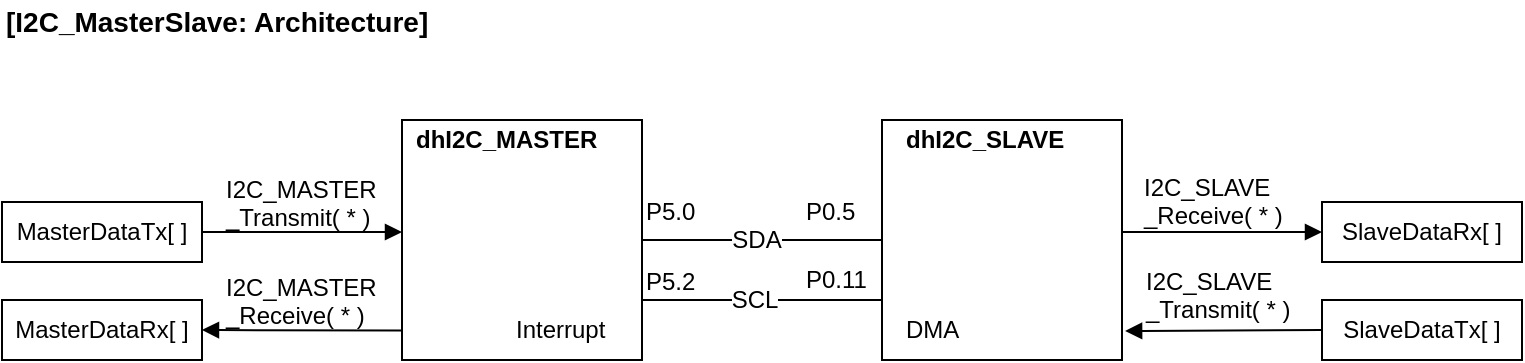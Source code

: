 <mxfile userAgent="Mozilla/5.0 (Windows NT 6.1; Win64; x64) AppleWebKit/537.36 (KHTML, like Gecko) Chrome/62.0.32.94 Safari/537.36" version="7.8.0" editor="www.draw.io" type="google"><diagram id="0cd34823-0adc-030c-fc50-04e7ad278d8b" name="Architecture"><mxGraphModel shadow="0" fold="1" math="0" pageScale="1" background="" pageWidth="827" pageHeight="1169"><root><mxCell id="0"/><mxCell id="1" parent="0"/><mxCell id="77ba3788fcdbf0cc-1" value="" style="rounded=0;whiteSpace=wrap;html=1;shadow=0;glass=0;comic=0;strokeColor=#000000;strokeWidth=1;fillColor=none;fontFamily=Helvetica;fontSize=12;fontColor=#FF0000;align=center;" parent="1" vertex="1"><mxGeometry x="240" y="80" width="120" height="120" as="geometry"/></mxCell><mxCell id="77ba3788fcdbf0cc-2" value="" style="rounded=0;whiteSpace=wrap;html=1;shadow=0;glass=0;comic=0;strokeColor=#000000;strokeWidth=1;fillColor=none;fontFamily=Helvetica;fontSize=12;fontColor=#FF0000;align=center;" parent="1" vertex="1"><mxGeometry x="480" y="80" width="120" height="120" as="geometry"/></mxCell><mxCell id="77ba3788fcdbf0cc-3" value="" style="endArrow=none;html=1;strokeColor=#000000;strokeWidth=1;fontFamily=Helvetica;fontSize=12;fontColor=#FF0000;entryX=0;entryY=0.5;exitX=1;exitY=0.5;" parent="1" source="77ba3788fcdbf0cc-1" target="77ba3788fcdbf0cc-2" edge="1"><mxGeometry width="50" height="50" relative="1" as="geometry"><mxPoint x="370" y="266.047" as="sourcePoint"/><mxPoint x="490" y="266.047" as="targetPoint"/></mxGeometry></mxCell><mxCell id="77ba3788fcdbf0cc-9" value="SDA" style="text;html=1;resizable=0;points=[];align=center;verticalAlign=middle;labelBackgroundColor=#ffffff;fontSize=12;fontFamily=Helvetica;fontColor=#000000;" parent="77ba3788fcdbf0cc-3" vertex="1" connectable="0"><mxGeometry x="-0.057" relative="1" as="geometry"><mxPoint as="offset"/></mxGeometry></mxCell><mxCell id="77ba3788fcdbf0cc-6" value="" style="endArrow=none;html=1;strokeColor=#000000;strokeWidth=1;fontFamily=Helvetica;fontSize=12;fontColor=#FF0000;entryX=0;entryY=0.75;exitX=1;exitY=0.75;" parent="1" source="77ba3788fcdbf0cc-1" target="77ba3788fcdbf0cc-2" edge="1"><mxGeometry width="50" height="50" relative="1" as="geometry"><mxPoint x="370" y="287.163" as="sourcePoint"/><mxPoint x="490" y="287.163" as="targetPoint"/></mxGeometry></mxCell><mxCell id="77ba3788fcdbf0cc-11" value="SCL" style="text;html=1;resizable=0;points=[];align=center;verticalAlign=middle;labelBackgroundColor=#ffffff;fontSize=12;fontFamily=Helvetica;fontColor=#000000;" parent="77ba3788fcdbf0cc-6" vertex="1" connectable="0"><mxGeometry x="-0.072" relative="1" as="geometry"><mxPoint as="offset"/></mxGeometry></mxCell><mxCell id="77ba3788fcdbf0cc-13" value="P5.0" style="text;html=1;resizable=0;points=[];autosize=1;align=left;verticalAlign=top;spacingTop=-4;fontSize=12;fontFamily=Helvetica;fontColor=#000000;" parent="1" vertex="1"><mxGeometry x="360" y="116" width="40" height="20" as="geometry"/></mxCell><mxCell id="77ba3788fcdbf0cc-15" value="P5.2" style="text;html=1;resizable=0;points=[];autosize=1;align=left;verticalAlign=top;spacingTop=-4;fontSize=12;fontFamily=Helvetica;fontColor=#000000;" parent="1" vertex="1"><mxGeometry x="360" y="151.116" width="40" height="20" as="geometry"/></mxCell><mxCell id="77ba3788fcdbf0cc-19" value="P0.11" style="text;html=1;resizable=0;points=[];autosize=1;align=left;verticalAlign=top;spacingTop=-4;fontSize=12;fontFamily=Helvetica;fontColor=#000000;" parent="1" vertex="1"><mxGeometry x="440" y="150" width="50" height="20" as="geometry"/></mxCell><mxCell id="77ba3788fcdbf0cc-21" value="P0.5" style="text;html=1;resizable=0;points=[];autosize=1;align=left;verticalAlign=top;spacingTop=-4;fontSize=12;fontFamily=Helvetica;fontColor=#000000;" parent="1" vertex="1"><mxGeometry x="440" y="116.116" width="40" height="20" as="geometry"/></mxCell><mxCell id="77ba3788fcdbf0cc-22" value="dhI2C_MASTER" style="text;html=1;resizable=0;points=[];autosize=1;align=left;verticalAlign=top;spacingTop=-4;fontSize=12;fontFamily=Helvetica;fontColor=#000000;fontStyle=1" parent="1" vertex="1"><mxGeometry x="245" y="80" width="100" height="20" as="geometry"/></mxCell><mxCell id="77ba3788fcdbf0cc-23" value="dhI2C_SLAVE" style="text;html=1;resizable=0;points=[];autosize=1;align=left;verticalAlign=top;spacingTop=-4;fontSize=12;fontFamily=Helvetica;fontColor=#000000;fontStyle=1" parent="1" vertex="1"><mxGeometry x="490" y="80" width="90" height="20" as="geometry"/></mxCell><mxCell id="77ba3788fcdbf0cc-28" style="edgeStyle=none;rounded=0;html=1;exitX=1;exitY=0.5;endArrow=block;endFill=1;jettySize=auto;orthogonalLoop=1;strokeColor=#000000;strokeWidth=1;fontFamily=Helvetica;fontSize=12;fontColor=#000000;" parent="1" source="77ba3788fcdbf0cc-24" edge="1"><mxGeometry relative="1" as="geometry"><mxPoint x="240" y="136" as="targetPoint"/></mxGeometry></mxCell><mxCell id="77ba3788fcdbf0cc-24" value="MasterDataTx[ ]" style="rounded=0;whiteSpace=wrap;html=1;shadow=0;glass=0;comic=0;strokeColor=#000000;strokeWidth=1;fillColor=none;fontFamily=Helvetica;fontSize=12;fontColor=#000000;align=center;" parent="1" vertex="1"><mxGeometry x="40" y="121" width="100" height="30" as="geometry"/></mxCell><mxCell id="77ba3788fcdbf0cc-25" value="MasterDataRx[ ]" style="rounded=0;whiteSpace=wrap;html=1;shadow=0;glass=0;comic=0;strokeColor=#000000;strokeWidth=1;fillColor=none;fontFamily=Helvetica;fontSize=12;fontColor=#000000;align=center;" parent="1" vertex="1"><mxGeometry x="40" y="170" width="100" height="30" as="geometry"/></mxCell><mxCell id="77ba3788fcdbf0cc-26" value="SlaveDataTx[ ]" style="rounded=0;whiteSpace=wrap;html=1;shadow=0;glass=0;comic=0;strokeColor=#000000;strokeWidth=1;fillColor=none;fontFamily=Helvetica;fontSize=12;fontColor=#000000;align=center;" parent="1" vertex="1"><mxGeometry x="700" y="170" width="100" height="30" as="geometry"/></mxCell><mxCell id="77ba3788fcdbf0cc-27" value="SlaveDataRx[ ]" style="rounded=0;whiteSpace=wrap;html=1;shadow=0;glass=0;comic=0;strokeColor=#000000;strokeWidth=1;fillColor=none;fontFamily=Helvetica;fontSize=12;fontColor=#000000;align=center;" parent="1" vertex="1"><mxGeometry x="700" y="121" width="100" height="30" as="geometry"/></mxCell><mxCell id="77ba3788fcdbf0cc-29" style="edgeStyle=none;rounded=0;html=1;entryX=0;entryY=0.5;endArrow=block;endFill=1;jettySize=auto;orthogonalLoop=1;strokeColor=#000000;strokeWidth=1;fontFamily=Helvetica;fontSize=12;fontColor=#000000;" parent="1" target="77ba3788fcdbf0cc-27" edge="1"><mxGeometry relative="1" as="geometry"><mxPoint x="600" y="136" as="sourcePoint"/><mxPoint x="269.724" y="146.241" as="targetPoint"/></mxGeometry></mxCell><mxCell id="77ba3788fcdbf0cc-30" style="edgeStyle=none;rounded=0;html=1;entryX=1;entryY=0.5;endArrow=block;endFill=1;jettySize=auto;orthogonalLoop=1;strokeColor=#000000;strokeWidth=1;fontFamily=Helvetica;fontSize=12;fontColor=#000000;exitX=0;exitY=0.877;exitPerimeter=0;" parent="1" source="77ba3788fcdbf0cc-1" target="77ba3788fcdbf0cc-25" edge="1"><mxGeometry relative="1" as="geometry"><mxPoint x="230" y="185" as="sourcePoint"/><mxPoint x="279.724" y="156.241" as="targetPoint"/></mxGeometry></mxCell><mxCell id="77ba3788fcdbf0cc-31" style="edgeStyle=none;rounded=0;html=1;exitX=0;exitY=0.5;entryX=1.013;entryY=0.879;entryPerimeter=0;endArrow=block;endFill=1;jettySize=auto;orthogonalLoop=1;strokeColor=#000000;strokeWidth=1;fontFamily=Helvetica;fontSize=12;fontColor=#000000;" parent="1" source="77ba3788fcdbf0cc-26" target="77ba3788fcdbf0cc-2" edge="1"><mxGeometry relative="1" as="geometry"><mxPoint x="209.724" y="166.241" as="sourcePoint"/><mxPoint x="289.724" y="166.241" as="targetPoint"/></mxGeometry></mxCell><mxCell id="77ba3788fcdbf0cc-32" value="DMA" style="text;html=1;resizable=0;points=[];autosize=1;align=left;verticalAlign=top;spacingTop=-4;fontSize=12;fontFamily=Helvetica;fontColor=#000000;fontStyle=0" parent="1" vertex="1"><mxGeometry x="490" y="175" width="40" height="20" as="geometry"/></mxCell><mxCell id="77ba3788fcdbf0cc-33" value="Interrupt" style="text;html=1;resizable=0;points=[];autosize=1;align=left;verticalAlign=top;spacingTop=-4;fontSize=12;fontFamily=Helvetica;fontColor=#000000;fontStyle=0" parent="1" vertex="1"><mxGeometry x="295" y="175" width="60" height="20" as="geometry"/></mxCell><mxCell id="77ba3788fcdbf0cc-34" value="I2C_SLAVE&lt;div&gt;_Receive( * )&lt;/div&gt;" style="text;html=1;resizable=0;points=[];autosize=1;align=left;verticalAlign=top;spacingTop=-4;fontSize=12;fontFamily=Helvetica;fontColor=#000000;" parent="1" vertex="1"><mxGeometry x="609" y="104" width="90" height="30" as="geometry"/></mxCell><mxCell id="77ba3788fcdbf0cc-35" value="I2C_MASTER&lt;div&gt;_Receive( * )&lt;/div&gt;" style="text;html=1;resizable=0;points=[];autosize=1;align=left;verticalAlign=top;spacingTop=-4;fontSize=12;fontFamily=Helvetica;fontColor=#000000;" parent="1" vertex="1"><mxGeometry x="150" y="154" width="90" height="30" as="geometry"/></mxCell><mxCell id="77ba3788fcdbf0cc-36" value="I2C_MASTER&lt;div&gt;_Transmit( * )&lt;/div&gt;" style="text;html=1;resizable=0;points=[];autosize=1;align=left;verticalAlign=top;spacingTop=-4;fontSize=12;fontFamily=Helvetica;fontColor=#000000;" parent="1" vertex="1"><mxGeometry x="150" y="105" width="90" height="30" as="geometry"/></mxCell><mxCell id="77ba3788fcdbf0cc-37" value="I2C_SLAVE&lt;div&gt;_Transmit( * )&lt;/div&gt;" style="text;html=1;resizable=0;points=[];autosize=1;align=left;verticalAlign=top;spacingTop=-4;fontSize=12;fontFamily=Helvetica;fontColor=#000000;" parent="1" vertex="1"><mxGeometry x="610" y="151" width="90" height="30" as="geometry"/></mxCell><mxCell id="77ba3788fcdbf0cc-5" value="[I2C_MasterSlave: Architecture]" style="text;html=1;resizable=0;points=[];autosize=1;align=left;verticalAlign=top;spacingTop=-4;fontSize=14;fontFamily=Helvetica;fontColor=#000000;fontStyle=1" parent="1" vertex="1"><mxGeometry x="40" y="20" width="210" height="20" as="geometry"/></mxCell></root></mxGraphModel></diagram><diagram id="89ef0e85-dad4-d74b-9430-39e916249c5f" name="MASTER_Transmit"><mxGraphModel dx="1032" dy="669" grid="1" gridSize="10" guides="1" tooltips="1" connect="1" arrows="1" fold="1" page="1" pageScale="1" pageWidth="827" pageHeight="1169" background="#ffffff" math="0" shadow="0"><root><mxCell id="0"/><mxCell id="1" parent="0"/><mxCell id="2" value="" style="rounded=0;whiteSpace=wrap;html=1;shadow=0;glass=0;comic=0;strokeColor=#000000;strokeWidth=1;fillColor=none;fontFamily=Helvetica;fontSize=12;fontColor=#FF0000;align=center;" parent="1" vertex="1"><mxGeometry x="240" y="81" width="120" height="120" as="geometry"/></mxCell><mxCell id="3" value="" style="rounded=0;whiteSpace=wrap;html=1;shadow=0;glass=0;comic=0;strokeColor=#000000;strokeWidth=1;fillColor=none;fontFamily=Helvetica;fontSize=12;fontColor=#FF0000;align=center;" parent="1" vertex="1"><mxGeometry x="480" y="81" width="120" height="120" as="geometry"/></mxCell><mxCell id="4" value="" style="endArrow=none;html=1;strokeColor=#000000;strokeWidth=1;fontFamily=Helvetica;fontSize=12;fontColor=#FF0000;entryX=0;entryY=0.5;exitX=1;exitY=0.5;" parent="1" source="2" target="3" edge="1"><mxGeometry width="50" height="50" relative="1" as="geometry"><mxPoint x="370" y="267.047" as="sourcePoint"/><mxPoint x="490" y="267.047" as="targetPoint"/></mxGeometry></mxCell><mxCell id="5" value="SDA" style="text;html=1;resizable=0;points=[];align=center;verticalAlign=middle;labelBackgroundColor=#ffffff;fontSize=12;fontFamily=Helvetica;fontColor=#000000;" parent="4" vertex="1" connectable="0"><mxGeometry x="-0.057" relative="1" as="geometry"><mxPoint as="offset"/></mxGeometry></mxCell><mxCell id="6" value="" style="endArrow=none;html=1;strokeColor=#000000;strokeWidth=1;fontFamily=Helvetica;fontSize=12;fontColor=#FF0000;entryX=0;entryY=0.75;exitX=1;exitY=0.75;" parent="1" source="2" target="3" edge="1"><mxGeometry width="50" height="50" relative="1" as="geometry"><mxPoint x="370" y="288.163" as="sourcePoint"/><mxPoint x="490" y="288.163" as="targetPoint"/></mxGeometry></mxCell><mxCell id="7" value="SCL" style="text;html=1;resizable=0;points=[];align=center;verticalAlign=middle;labelBackgroundColor=#ffffff;fontSize=12;fontFamily=Helvetica;fontColor=#000000;" parent="6" vertex="1" connectable="0"><mxGeometry x="-0.072" relative="1" as="geometry"><mxPoint as="offset"/></mxGeometry></mxCell><mxCell id="12" value="dhI2C_MASTER" style="text;html=1;resizable=0;points=[];autosize=1;align=left;verticalAlign=top;spacingTop=-4;fontSize=12;fontFamily=Helvetica;fontColor=#000000;fontStyle=1" parent="1" vertex="1"><mxGeometry x="245" y="81" width="100" height="20" as="geometry"/></mxCell><mxCell id="13" value="dhI2C_SLAVE" style="text;html=1;resizable=0;points=[];autosize=1;align=left;verticalAlign=top;spacingTop=-4;fontSize=12;fontFamily=Helvetica;fontColor=#000000;fontStyle=1" parent="1" vertex="1"><mxGeometry x="490" y="81" width="90" height="20" as="geometry"/></mxCell><mxCell id="15" value="MasterDataTx[ ]" style="rounded=0;whiteSpace=wrap;html=1;shadow=0;glass=0;comic=0;strokeColor=#6c8ebf;strokeWidth=1;fillColor=#dae8fc;fontFamily=Helvetica;fontSize=12;fontColor=#000000;align=center;" parent="1" vertex="1"><mxGeometry x="40" y="122" width="100" height="30" as="geometry"/></mxCell><mxCell id="16" value="MasterDataRx[ ]" style="rounded=0;whiteSpace=wrap;html=1;shadow=0;glass=0;comic=0;strokeColor=#000000;strokeWidth=1;fillColor=none;fontFamily=Helvetica;fontSize=12;fontColor=#000000;align=center;" parent="1" vertex="1"><mxGeometry x="40" y="171" width="100" height="30" as="geometry"/></mxCell><mxCell id="17" value="SlaveDataTx[ ]" style="rounded=0;whiteSpace=wrap;html=1;shadow=0;glass=0;comic=0;strokeColor=#000000;strokeWidth=1;fillColor=none;fontFamily=Helvetica;fontSize=12;fontColor=#000000;align=center;" parent="1" vertex="1"><mxGeometry x="700" y="171" width="100" height="30" as="geometry"/></mxCell><mxCell id="18" value="SlaveDataRx[ ]" style="rounded=0;whiteSpace=wrap;html=1;shadow=0;glass=0;comic=0;strokeColor=#000000;strokeWidth=1;fillColor=none;fontFamily=Helvetica;fontSize=12;fontColor=#000000;align=center;" parent="1" vertex="1"><mxGeometry x="700" y="122" width="100" height="30" as="geometry"/></mxCell><mxCell id="19" style="edgeStyle=none;rounded=0;html=1;entryX=0;entryY=0.5;endArrow=block;endFill=1;jettySize=auto;orthogonalLoop=1;strokeColor=#000000;strokeWidth=1;fontFamily=Helvetica;fontSize=12;fontColor=#000000;" parent="1" target="18" edge="1"><mxGeometry relative="1" as="geometry"><mxPoint x="600" y="137" as="sourcePoint"/><mxPoint x="269.724" y="147.241" as="targetPoint"/></mxGeometry></mxCell><mxCell id="22" value="DMA" style="text;html=1;resizable=0;points=[];autosize=1;align=left;verticalAlign=top;spacingTop=-4;fontSize=12;fontFamily=Helvetica;fontColor=#000000;fontStyle=0" parent="1" vertex="1"><mxGeometry x="490" y="176" width="40" height="20" as="geometry"/></mxCell><mxCell id="23" value="Interrupt" style="text;html=1;resizable=0;points=[];autosize=1;align=left;verticalAlign=top;spacingTop=-4;fontSize=12;fontFamily=Helvetica;fontColor=#000000;fontStyle=0" parent="1" vertex="1"><mxGeometry x="295" y="176" width="60" height="20" as="geometry"/></mxCell><mxCell id="24" value="I2C_SLAVE&lt;div&gt;_Receive( * )&lt;/div&gt;" style="text;html=1;resizable=0;points=[];autosize=1;align=left;verticalAlign=top;spacingTop=-4;fontSize=12;fontFamily=Helvetica;fontColor=#000000;" parent="1" vertex="1"><mxGeometry x="609" y="105" width="90" height="30" as="geometry"/></mxCell><mxCell id="28" value="[I2C_MasterSlave: Master Transmit]" style="text;html=1;resizable=0;points=[];autosize=1;align=left;verticalAlign=top;spacingTop=-4;fontSize=14;fontFamily=Helvetica;fontColor=#000000;fontStyle=1" parent="1" vertex="1"><mxGeometry x="40" y="20" width="240" height="20" as="geometry"/></mxCell><mxCell id="18868ff7625e05d7-30" value="" style="rounded=0;whiteSpace=wrap;html=1;shadow=0;glass=0;comic=0;strokeColor=#000000;strokeWidth=1;fillColor=none;fontFamily=Helvetica;fontSize=12;fontColor=#FF0000;align=center;" vertex="1" parent="1"><mxGeometry x="240" y="241" width="120" height="120" as="geometry"/></mxCell><mxCell id="18868ff7625e05d7-31" value="" style="rounded=0;whiteSpace=wrap;html=1;shadow=0;glass=0;comic=0;strokeColor=#000000;strokeWidth=1;fillColor=none;fontFamily=Helvetica;fontSize=12;fontColor=#FF0000;align=center;" vertex="1" parent="1"><mxGeometry x="480" y="241" width="120" height="120" as="geometry"/></mxCell><mxCell id="18868ff7625e05d7-32" value="" style="endArrow=none;html=1;strokeColor=#000000;strokeWidth=1;fontFamily=Helvetica;fontSize=12;fontColor=#FF0000;entryX=0;entryY=0.5;exitX=1;exitY=0.5;" edge="1" source="18868ff7625e05d7-30" target="18868ff7625e05d7-31" parent="1"><mxGeometry width="50" height="50" relative="1" as="geometry"><mxPoint x="370" y="427.047" as="sourcePoint"/><mxPoint x="490" y="427.047" as="targetPoint"/></mxGeometry></mxCell><mxCell id="18868ff7625e05d7-33" value="SDA" style="text;html=1;resizable=0;points=[];align=center;verticalAlign=middle;labelBackgroundColor=#ffffff;fontSize=12;fontFamily=Helvetica;fontColor=#000000;" vertex="1" connectable="0" parent="18868ff7625e05d7-32"><mxGeometry x="-0.057" relative="1" as="geometry"><mxPoint as="offset"/></mxGeometry></mxCell><mxCell id="18868ff7625e05d7-34" value="" style="endArrow=none;html=1;strokeColor=#000000;strokeWidth=1;fontFamily=Helvetica;fontSize=12;fontColor=#FF0000;entryX=0;entryY=0.75;exitX=1;exitY=0.75;" edge="1" source="18868ff7625e05d7-30" target="18868ff7625e05d7-31" parent="1"><mxGeometry width="50" height="50" relative="1" as="geometry"><mxPoint x="370" y="448.163" as="sourcePoint"/><mxPoint x="490" y="448.163" as="targetPoint"/></mxGeometry></mxCell><mxCell id="18868ff7625e05d7-35" value="SCL" style="text;html=1;resizable=0;points=[];align=center;verticalAlign=middle;labelBackgroundColor=#ffffff;fontSize=12;fontFamily=Helvetica;fontColor=#000000;" vertex="1" connectable="0" parent="18868ff7625e05d7-34"><mxGeometry x="-0.072" relative="1" as="geometry"><mxPoint as="offset"/></mxGeometry></mxCell><mxCell id="18868ff7625e05d7-36" value="dhI2C_MASTER" style="text;html=1;resizable=0;points=[];autosize=1;align=left;verticalAlign=top;spacingTop=-4;fontSize=12;fontFamily=Helvetica;fontColor=#000000;fontStyle=1" vertex="1" parent="1"><mxGeometry x="245" y="241" width="100" height="20" as="geometry"/></mxCell><mxCell id="18868ff7625e05d7-37" value="dhI2C_SLAVE" style="text;html=1;resizable=0;points=[];autosize=1;align=left;verticalAlign=top;spacingTop=-4;fontSize=12;fontFamily=Helvetica;fontColor=#000000;fontStyle=1" vertex="1" parent="1"><mxGeometry x="490" y="241" width="90" height="20" as="geometry"/></mxCell><mxCell id="18868ff7625e05d7-38" style="edgeStyle=none;rounded=0;html=1;exitX=1;exitY=0.5;endArrow=block;endFill=1;jettySize=auto;orthogonalLoop=1;strokeColor=#000000;strokeWidth=1;fontFamily=Helvetica;fontSize=12;fontColor=#000000;" edge="1" source="18868ff7625e05d7-39" parent="1"><mxGeometry relative="1" as="geometry"><mxPoint x="240" y="297" as="targetPoint"/></mxGeometry></mxCell><mxCell id="18868ff7625e05d7-39" value="MasterDataTx[ ]" style="rounded=0;whiteSpace=wrap;html=1;shadow=0;glass=0;comic=0;strokeColor=#6c8ebf;strokeWidth=1;fillColor=#dae8fc;fontFamily=Helvetica;fontSize=12;fontColor=#000000;align=center;" vertex="1" parent="1"><mxGeometry x="40" y="282" width="100" height="30" as="geometry"/></mxCell><mxCell id="18868ff7625e05d7-40" value="MasterDataRx[ ]" style="rounded=0;whiteSpace=wrap;html=1;shadow=0;glass=0;comic=0;strokeColor=#000000;strokeWidth=1;fillColor=none;fontFamily=Helvetica;fontSize=12;fontColor=#000000;align=center;" vertex="1" parent="1"><mxGeometry x="40" y="331" width="100" height="30" as="geometry"/></mxCell><mxCell id="18868ff7625e05d7-41" value="SlaveDataTx[ ]" style="rounded=0;whiteSpace=wrap;html=1;shadow=0;glass=0;comic=0;strokeColor=#000000;strokeWidth=1;fillColor=none;fontFamily=Helvetica;fontSize=12;fontColor=#000000;align=center;" vertex="1" parent="1"><mxGeometry x="700" y="331" width="100" height="30" as="geometry"/></mxCell><mxCell id="18868ff7625e05d7-42" value="SlaveDataRx[ ]" style="rounded=0;whiteSpace=wrap;html=1;shadow=0;glass=0;comic=0;strokeColor=#6c8ebf;strokeWidth=1;fillColor=#dae8fc;fontFamily=Helvetica;fontSize=12;fontColor=#000000;align=center;" vertex="1" parent="1"><mxGeometry x="700" y="282" width="100" height="30" as="geometry"/></mxCell><mxCell id="18868ff7625e05d7-43" style="edgeStyle=none;rounded=0;html=1;entryX=0;entryY=0.5;endArrow=block;endFill=1;jettySize=auto;orthogonalLoop=1;strokeColor=#000000;strokeWidth=1;fontFamily=Helvetica;fontSize=12;fontColor=#000000;" edge="1" target="18868ff7625e05d7-42" parent="1"><mxGeometry relative="1" as="geometry"><mxPoint x="600" y="297" as="sourcePoint"/><mxPoint x="269.724" y="307.241" as="targetPoint"/></mxGeometry></mxCell><mxCell id="18868ff7625e05d7-44" style="edgeStyle=none;rounded=0;html=1;entryX=1;entryY=0.5;endArrow=block;endFill=1;jettySize=auto;orthogonalLoop=1;strokeColor=#000000;strokeWidth=1;fontFamily=Helvetica;fontSize=12;fontColor=#000000;exitX=0;exitY=0.877;exitPerimeter=0;" edge="1" source="18868ff7625e05d7-30" target="18868ff7625e05d7-40" parent="1"><mxGeometry relative="1" as="geometry"><mxPoint x="230" y="346" as="sourcePoint"/><mxPoint x="279.724" y="317.241" as="targetPoint"/></mxGeometry></mxCell><mxCell id="18868ff7625e05d7-46" value="DMA" style="text;html=1;resizable=0;points=[];autosize=1;align=left;verticalAlign=top;spacingTop=-4;fontSize=12;fontFamily=Helvetica;fontColor=#000000;fontStyle=0" vertex="1" parent="1"><mxGeometry x="490" y="336" width="40" height="20" as="geometry"/></mxCell><mxCell id="18868ff7625e05d7-47" value="Interrupt" style="text;html=1;resizable=0;points=[];autosize=1;align=left;verticalAlign=top;spacingTop=-4;fontSize=12;fontFamily=Helvetica;fontColor=#000000;fontStyle=0" vertex="1" parent="1"><mxGeometry x="295" y="336" width="60" height="20" as="geometry"/></mxCell><mxCell id="18868ff7625e05d7-49" value="I2C_MASTER&lt;div&gt;_Transmit( * )&lt;/div&gt;" style="text;html=1;resizable=0;points=[];autosize=1;align=left;verticalAlign=top;spacingTop=-4;fontSize=12;fontFamily=Helvetica;fontColor=#000000;" vertex="1" parent="1"><mxGeometry x="150" y="266" width="90" height="30" as="geometry"/></mxCell><mxCell id="18868ff7625e05d7-50" style="edgeStyle=none;rounded=0;html=1;endArrow=block;endFill=1;jettySize=auto;orthogonalLoop=1;strokeColor=#000000;strokeWidth=1;fontFamily=Helvetica;fontSize=12;fontColor=#000000;entryX=1;entryY=0.5;exitX=0.978;exitY=1.093;exitPerimeter=0;dashed=1;dashPattern=1 1;" edge="1" source="18868ff7625e05d7-49" target="18868ff7625e05d7-30" parent="1"><mxGeometry relative="1" as="geometry"><mxPoint x="250" y="47" as="sourcePoint"/><mxPoint x="370" y="62" as="targetPoint"/></mxGeometry></mxCell><mxCell id="18868ff7625e05d7-51" style="edgeStyle=none;rounded=0;html=1;endArrow=block;endFill=1;jettySize=auto;orthogonalLoop=1;strokeColor=#000000;strokeWidth=1;fontFamily=Helvetica;fontSize=12;fontColor=#000000;entryX=1;entryY=0.5;exitX=0;exitY=0.5;dashed=1;dashPattern=1 1;" edge="1" source="18868ff7625e05d7-31" target="18868ff7625e05d7-31" parent="1"><mxGeometry relative="1" as="geometry"><mxPoint x="490" y="63.833" as="sourcePoint"/><mxPoint x="610" y="48" as="targetPoint"/></mxGeometry></mxCell><mxCell id="18868ff7625e05d7-28" value="Slave&lt;div&gt;Address&lt;/div&gt;" style="text;html=1;resizable=0;points=[];autosize=1;align=left;verticalAlign=top;spacingTop=-4;fontSize=12;fontFamily=Helvetica;fontColor=#000000;fontStyle=1" vertex="1" parent="1"><mxGeometry x="243" y="306" width="60" height="30" as="geometry"/></mxCell><mxCell id="18868ff7625e05d7-29" style="edgeStyle=none;rounded=0;html=1;endArrow=block;endFill=1;jettySize=auto;orthogonalLoop=1;strokeColor=#000000;strokeWidth=1;fontFamily=Helvetica;fontSize=12;fontColor=#000000;entryX=1;entryY=0.5;dashed=1;dashPattern=1 1;" edge="1" parent="1" source="18868ff7625e05d7-28" target="18868ff7625e05d7-30"><mxGeometry relative="1" as="geometry"><mxPoint x="298" y="446" as="sourcePoint"/><mxPoint x="358" y="446" as="targetPoint"/></mxGeometry></mxCell><mxCell id="18868ff7625e05d7-45" value="[STEP1] Make Slave Node Ready" style="text;html=1;resizable=0;points=[];autosize=1;align=left;verticalAlign=top;spacingTop=-4;fontSize=12;fontFamily=Helvetica;fontColor=#000000;fontStyle=1" vertex="1" parent="1"><mxGeometry x="40" y="81" width="200" height="20" as="geometry"/></mxCell><mxCell id="18868ff7625e05d7-48" value="[STEP2] Tx MasterData" style="text;html=1;resizable=0;points=[];autosize=1;align=left;verticalAlign=top;spacingTop=-4;fontSize=12;fontFamily=Helvetica;fontColor=#000000;fontStyle=1" vertex="1" parent="1"><mxGeometry x="40" y="241" width="140" height="20" as="geometry"/></mxCell></root></mxGraphModel></diagram><diagram id="8fde9388-1905-b974-0e69-25b80072e447" name="MASTER_Receive"><mxGraphModel dx="1032" dy="669" grid="1" gridSize="10" guides="1" tooltips="1" connect="1" arrows="1" fold="1" page="1" pageScale="1" pageWidth="827" pageHeight="1169" background="#ffffff" math="0" shadow="0"><root><mxCell id="0"/><mxCell id="1" parent="0"/><mxCell id="18868ff7625e05d7-52" value="" style="rounded=0;whiteSpace=wrap;html=1;shadow=0;glass=0;comic=0;strokeColor=#000000;strokeWidth=1;fillColor=none;fontFamily=Helvetica;fontSize=12;fontColor=#FF0000;align=center;" vertex="1" parent="1"><mxGeometry x="480" y="160" width="120" height="120" as="geometry"/></mxCell><mxCell id="77ba3788fcdbf0cc-25" style="edgeStyle=none;rounded=0;html=1;exitX=1;exitY=0.873;entryX=0;entryY=0.5;endArrow=block;endFill=1;jettySize=auto;orthogonalLoop=1;strokeColor=#000000;strokeWidth=1;fontFamily=Helvetica;fontSize=12;fontColor=#000000;dashed=1;dashPattern=1 1;exitPerimeter=0;" parent="1" source="31" target="31" edge="1"><mxGeometry relative="1" as="geometry"><mxPoint x="588" y="270" as="sourcePoint"/><mxPoint x="480" y="133.667" as="targetPoint"/></mxGeometry></mxCell><mxCell id="2" value="" style="rounded=0;whiteSpace=wrap;html=1;shadow=0;glass=0;comic=0;strokeColor=#000000;strokeWidth=1;fillColor=none;fontFamily=Helvetica;fontSize=12;fontColor=#FF0000;align=center;" parent="1" vertex="1"><mxGeometry x="240" y="321" width="120" height="120" as="geometry"/></mxCell><mxCell id="3" value="" style="rounded=0;whiteSpace=wrap;html=1;shadow=0;glass=0;comic=0;strokeColor=#000000;strokeWidth=1;fillColor=none;fontFamily=Helvetica;fontSize=12;fontColor=#FF0000;align=center;" parent="1" vertex="1"><mxGeometry x="480" y="321" width="120" height="120" as="geometry"/></mxCell><mxCell id="4" value="" style="endArrow=none;html=1;strokeColor=#000000;strokeWidth=1;fontFamily=Helvetica;fontSize=12;fontColor=#FF0000;entryX=0;entryY=0.5;exitX=1;exitY=0.5;" parent="1" source="2" target="3" edge="1"><mxGeometry width="50" height="50" relative="1" as="geometry"><mxPoint x="370" y="507.047" as="sourcePoint"/><mxPoint x="490" y="507.047" as="targetPoint"/></mxGeometry></mxCell><mxCell id="5" value="SDA" style="text;html=1;resizable=0;points=[];align=center;verticalAlign=middle;labelBackgroundColor=#ffffff;fontSize=12;fontFamily=Helvetica;fontColor=#000000;" parent="4" vertex="1" connectable="0"><mxGeometry x="-0.057" relative="1" as="geometry"><mxPoint as="offset"/></mxGeometry></mxCell><mxCell id="6" value="" style="endArrow=none;html=1;strokeColor=#000000;strokeWidth=1;fontFamily=Helvetica;fontSize=12;fontColor=#FF0000;entryX=0;entryY=0.75;exitX=1;exitY=0.75;" parent="1" source="2" target="3" edge="1"><mxGeometry width="50" height="50" relative="1" as="geometry"><mxPoint x="370" y="528.163" as="sourcePoint"/><mxPoint x="490" y="528.163" as="targetPoint"/></mxGeometry></mxCell><mxCell id="7" value="SCL" style="text;html=1;resizable=0;points=[];align=center;verticalAlign=middle;labelBackgroundColor=#ffffff;fontSize=12;fontFamily=Helvetica;fontColor=#000000;" parent="6" vertex="1" connectable="0"><mxGeometry x="-0.072" relative="1" as="geometry"><mxPoint as="offset"/></mxGeometry></mxCell><mxCell id="12" value="dhI2C_MASTER" style="text;html=1;resizable=0;points=[];autosize=1;align=left;verticalAlign=top;spacingTop=-4;fontSize=12;fontFamily=Helvetica;fontColor=#000000;fontStyle=1" parent="1" vertex="1"><mxGeometry x="245" y="321" width="100" height="20" as="geometry"/></mxCell><mxCell id="13" value="dhI2C_SLAVE" style="text;html=1;resizable=0;points=[];autosize=1;align=left;verticalAlign=top;spacingTop=-4;fontSize=12;fontFamily=Helvetica;fontColor=#000000;fontStyle=1" parent="1" vertex="1"><mxGeometry x="490" y="321" width="90" height="20" as="geometry"/></mxCell><mxCell id="15" value="MasterDataTx[ ]" style="rounded=0;whiteSpace=wrap;html=1;shadow=0;glass=0;comic=0;strokeColor=#000000;strokeWidth=1;fillColor=none;fontFamily=Helvetica;fontSize=12;fontColor=#000000;align=center;" parent="1" vertex="1"><mxGeometry x="40" y="362" width="100" height="30" as="geometry"/></mxCell><mxCell id="16" value="MasterDataRx[ ]" style="rounded=0;whiteSpace=wrap;html=1;shadow=0;glass=0;comic=0;strokeColor=#000000;strokeWidth=1;fillColor=none;fontFamily=Helvetica;fontSize=12;fontColor=#000000;align=center;" parent="1" vertex="1"><mxGeometry x="40" y="411" width="100" height="30" as="geometry"/></mxCell><mxCell id="17" value="SlaveDataTx[ ]" style="rounded=0;whiteSpace=wrap;html=1;shadow=0;glass=0;comic=0;strokeColor=#b85450;strokeWidth=1;fillColor=#f8cecc;fontFamily=Helvetica;fontSize=12;fontColor=#000000;align=center;" parent="1" vertex="1"><mxGeometry x="700" y="411" width="100" height="30" as="geometry"/></mxCell><mxCell id="18" value="SlaveDataRx[ ]" style="rounded=0;whiteSpace=wrap;html=1;shadow=0;glass=0;comic=0;strokeColor=#000000;strokeWidth=1;fillColor=none;fontFamily=Helvetica;fontSize=12;fontColor=#000000;align=center;" parent="1" vertex="1"><mxGeometry x="700" y="362" width="100" height="30" as="geometry"/></mxCell><mxCell id="20" style="edgeStyle=none;rounded=0;html=1;entryX=1;entryY=0.5;endArrow=block;endFill=1;jettySize=auto;orthogonalLoop=1;strokeColor=#000000;strokeWidth=1;fontFamily=Helvetica;fontSize=12;fontColor=#000000;exitX=0;exitY=0.877;exitPerimeter=0;" parent="1" source="2" target="16" edge="1"><mxGeometry relative="1" as="geometry"><mxPoint x="230" y="426" as="sourcePoint"/><mxPoint x="279.724" y="397.241" as="targetPoint"/></mxGeometry></mxCell><mxCell id="21" style="edgeStyle=none;rounded=0;html=1;exitX=0;exitY=0.5;entryX=1.013;entryY=0.879;entryPerimeter=0;endArrow=block;endFill=1;jettySize=auto;orthogonalLoop=1;strokeColor=#000000;strokeWidth=1;fontFamily=Helvetica;fontSize=12;fontColor=#000000;" parent="1" source="17" target="3" edge="1"><mxGeometry relative="1" as="geometry"><mxPoint x="209.724" y="407.241" as="sourcePoint"/><mxPoint x="289.724" y="407.241" as="targetPoint"/></mxGeometry></mxCell><mxCell id="22" value="DMA" style="text;html=1;resizable=0;points=[];autosize=1;align=left;verticalAlign=top;spacingTop=-4;fontSize=12;fontFamily=Helvetica;fontColor=#000000;fontStyle=0" parent="1" vertex="1"><mxGeometry x="490" y="416" width="40" height="20" as="geometry"/></mxCell><mxCell id="23" value="Slave&lt;div&gt;Address&lt;/div&gt;" style="text;html=1;resizable=0;points=[];autosize=1;align=left;verticalAlign=top;spacingTop=-4;fontSize=12;fontFamily=Helvetica;fontColor=#000000;fontStyle=1" parent="1" vertex="1"><mxGeometry x="245" y="366" width="60" height="30" as="geometry"/></mxCell><mxCell id="25" value="I2C_MASTER&lt;div&gt;_Receive( * )&lt;/div&gt;" style="text;html=1;resizable=0;points=[];autosize=1;align=left;verticalAlign=top;spacingTop=-4;fontSize=12;fontFamily=Helvetica;fontColor=#000000;" parent="1" vertex="1"><mxGeometry x="150" y="395" width="90" height="30" as="geometry"/></mxCell><mxCell id="28" value="[I2C_MasterSlave: Master Receive]" style="text;html=1;resizable=0;points=[];autosize=1;align=left;verticalAlign=top;spacingTop=-4;fontSize=14;fontFamily=Helvetica;fontColor=#000000;fontStyle=1" parent="1" vertex="1"><mxGeometry x="40" y="100" width="240" height="20" as="geometry"/></mxCell><mxCell id="29" style="edgeStyle=none;rounded=0;html=1;endArrow=block;endFill=1;jettySize=auto;orthogonalLoop=1;strokeColor=#000000;strokeWidth=1;fontFamily=Helvetica;fontSize=12;fontColor=#000000;entryX=1;entryY=0.5;dashed=1;dashPattern=1 1;" parent="1" target="2" edge="1"><mxGeometry relative="1" as="geometry"><mxPoint x="300" y="381" as="sourcePoint"/><mxPoint x="610" y="128" as="targetPoint"/></mxGeometry></mxCell><mxCell id="30" value="" style="rounded=0;whiteSpace=wrap;html=1;shadow=0;glass=0;comic=0;strokeColor=#000000;strokeWidth=1;fillColor=none;fontFamily=Helvetica;fontSize=12;fontColor=#FF0000;align=center;" parent="1" vertex="1"><mxGeometry x="240" y="480" width="120" height="120" as="geometry"/></mxCell><mxCell id="31" value="" style="rounded=0;whiteSpace=wrap;html=1;shadow=0;glass=0;comic=0;strokeColor=#000000;strokeWidth=1;fillColor=none;fontFamily=Helvetica;fontSize=12;fontColor=#FF0000;align=center;" parent="1" vertex="1"><mxGeometry x="480" y="480" width="120" height="120" as="geometry"/></mxCell><mxCell id="32" value="" style="endArrow=none;html=1;strokeColor=#000000;strokeWidth=1;fontFamily=Helvetica;fontSize=12;fontColor=#FF0000;entryX=0;entryY=0.5;exitX=1;exitY=0.5;" parent="1" source="30" target="31" edge="1"><mxGeometry width="50" height="50" relative="1" as="geometry"><mxPoint x="370" y="666.047" as="sourcePoint"/><mxPoint x="490" y="666.047" as="targetPoint"/></mxGeometry></mxCell><mxCell id="33" value="SDA" style="text;html=1;resizable=0;points=[];align=center;verticalAlign=middle;labelBackgroundColor=#ffffff;fontSize=12;fontFamily=Helvetica;fontColor=#000000;" parent="32" vertex="1" connectable="0"><mxGeometry x="-0.057" relative="1" as="geometry"><mxPoint as="offset"/></mxGeometry></mxCell><mxCell id="34" value="" style="endArrow=none;html=1;strokeColor=#000000;strokeWidth=1;fontFamily=Helvetica;fontSize=12;fontColor=#FF0000;entryX=0;entryY=0.75;exitX=1;exitY=0.75;" parent="1" source="30" target="31" edge="1"><mxGeometry width="50" height="50" relative="1" as="geometry"><mxPoint x="370" y="687.163" as="sourcePoint"/><mxPoint x="490" y="687.163" as="targetPoint"/></mxGeometry></mxCell><mxCell id="35" value="SCL" style="text;html=1;resizable=0;points=[];align=center;verticalAlign=middle;labelBackgroundColor=#ffffff;fontSize=12;fontFamily=Helvetica;fontColor=#000000;" parent="34" vertex="1" connectable="0"><mxGeometry x="-0.072" relative="1" as="geometry"><mxPoint as="offset"/></mxGeometry></mxCell><mxCell id="36" value="dhI2C_MASTER" style="text;html=1;resizable=0;points=[];autosize=1;align=left;verticalAlign=top;spacingTop=-4;fontSize=12;fontFamily=Helvetica;fontColor=#000000;fontStyle=1" parent="1" vertex="1"><mxGeometry x="245" y="480" width="100" height="20" as="geometry"/></mxCell><mxCell id="37" value="dhI2C_SLAVE" style="text;html=1;resizable=0;points=[];autosize=1;align=left;verticalAlign=top;spacingTop=-4;fontSize=12;fontFamily=Helvetica;fontColor=#000000;fontStyle=1" parent="1" vertex="1"><mxGeometry x="490" y="480" width="90" height="20" as="geometry"/></mxCell><mxCell id="39" value="MasterDataTx[ ]" style="rounded=0;whiteSpace=wrap;html=1;shadow=0;glass=0;comic=0;strokeColor=#000000;strokeWidth=1;fillColor=none;fontFamily=Helvetica;fontSize=12;fontColor=#000000;align=center;" parent="1" vertex="1"><mxGeometry x="40" y="521" width="100" height="30" as="geometry"/></mxCell><mxCell id="40" value="MasterDataRx[ ]" style="rounded=0;whiteSpace=wrap;html=1;shadow=0;glass=0;comic=0;strokeColor=#b85450;strokeWidth=1;fillColor=#f8cecc;fontFamily=Helvetica;fontSize=12;fontColor=#000000;align=center;" parent="1" vertex="1"><mxGeometry x="40" y="570" width="100" height="30" as="geometry"/></mxCell><mxCell id="41" value="SlaveDataTx[ ]" style="rounded=0;whiteSpace=wrap;html=1;shadow=0;glass=0;comic=0;strokeColor=#b85450;strokeWidth=1;fillColor=#f8cecc;fontFamily=Helvetica;fontSize=12;fontColor=#000000;align=center;" parent="1" vertex="1"><mxGeometry x="700" y="570" width="100" height="30" as="geometry"/></mxCell><mxCell id="42" value="SlaveDataRx[ ]" style="rounded=0;whiteSpace=wrap;html=1;shadow=0;glass=0;comic=0;strokeColor=#000000;strokeWidth=1;fillColor=none;fontFamily=Helvetica;fontSize=12;fontColor=#000000;align=center;" parent="1" vertex="1"><mxGeometry x="700" y="521" width="100" height="30" as="geometry"/></mxCell><mxCell id="44" style="edgeStyle=none;rounded=0;html=1;entryX=1;entryY=0.5;endArrow=block;endFill=1;jettySize=auto;orthogonalLoop=1;strokeColor=#000000;strokeWidth=1;fontFamily=Helvetica;fontSize=12;fontColor=#000000;exitX=0;exitY=0.877;exitPerimeter=0;" parent="1" source="30" target="40" edge="1"><mxGeometry relative="1" as="geometry"><mxPoint x="230" y="585" as="sourcePoint"/><mxPoint x="279.724" y="556.241" as="targetPoint"/></mxGeometry></mxCell><mxCell id="45" style="edgeStyle=none;rounded=0;html=1;exitX=0;exitY=0.5;entryX=1.013;entryY=0.879;entryPerimeter=0;endArrow=block;endFill=1;jettySize=auto;orthogonalLoop=1;strokeColor=#000000;strokeWidth=1;fontFamily=Helvetica;fontSize=12;fontColor=#000000;" parent="1" source="41" target="31" edge="1"><mxGeometry relative="1" as="geometry"><mxPoint x="209.724" y="566.241" as="sourcePoint"/><mxPoint x="289.724" y="566.241" as="targetPoint"/></mxGeometry></mxCell><mxCell id="46" value="DMA" style="text;html=1;resizable=0;points=[];autosize=1;align=left;verticalAlign=top;spacingTop=-4;fontSize=12;fontFamily=Helvetica;fontColor=#000000;fontStyle=0" parent="1" vertex="1"><mxGeometry x="490" y="575" width="40" height="20" as="geometry"/></mxCell><mxCell id="49" style="edgeStyle=none;rounded=0;html=1;endArrow=block;endFill=1;jettySize=auto;orthogonalLoop=1;strokeColor=#000000;strokeWidth=1;fontFamily=Helvetica;fontSize=12;fontColor=#000000;entryX=0.978;entryY=1.027;dashed=1;dashPattern=1 1;entryPerimeter=0;exitX=1;exitY=0.5;" parent="1" source="30" edge="1"><mxGeometry relative="1" as="geometry"><mxPoint x="300" y="540" as="sourcePoint"/><mxPoint x="238" y="585" as="targetPoint"/></mxGeometry></mxCell><mxCell id="18868ff7625e05d7-51" value="" style="rounded=0;whiteSpace=wrap;html=1;shadow=0;glass=0;comic=0;strokeColor=#000000;strokeWidth=1;fillColor=none;fontFamily=Helvetica;fontSize=12;fontColor=#FF0000;align=center;" vertex="1" parent="1"><mxGeometry x="240" y="160" width="120" height="120" as="geometry"/></mxCell><mxCell id="18868ff7625e05d7-53" value="" style="endArrow=none;html=1;strokeColor=#000000;strokeWidth=1;fontFamily=Helvetica;fontSize=12;fontColor=#FF0000;entryX=0;entryY=0.5;exitX=1;exitY=0.5;" edge="1" source="18868ff7625e05d7-51" target="18868ff7625e05d7-52" parent="1"><mxGeometry width="50" height="50" relative="1" as="geometry"><mxPoint x="370" y="346.047" as="sourcePoint"/><mxPoint x="490" y="346.047" as="targetPoint"/></mxGeometry></mxCell><mxCell id="18868ff7625e05d7-54" value="SDA" style="text;html=1;resizable=0;points=[];align=center;verticalAlign=middle;labelBackgroundColor=#ffffff;fontSize=12;fontFamily=Helvetica;fontColor=#000000;" vertex="1" connectable="0" parent="18868ff7625e05d7-53"><mxGeometry x="-0.057" relative="1" as="geometry"><mxPoint as="offset"/></mxGeometry></mxCell><mxCell id="18868ff7625e05d7-55" value="" style="endArrow=none;html=1;strokeColor=#000000;strokeWidth=1;fontFamily=Helvetica;fontSize=12;fontColor=#FF0000;entryX=0;entryY=0.75;exitX=1;exitY=0.75;" edge="1" source="18868ff7625e05d7-51" target="18868ff7625e05d7-52" parent="1"><mxGeometry width="50" height="50" relative="1" as="geometry"><mxPoint x="370" y="367.163" as="sourcePoint"/><mxPoint x="490" y="367.163" as="targetPoint"/></mxGeometry></mxCell><mxCell id="18868ff7625e05d7-56" value="SCL" style="text;html=1;resizable=0;points=[];align=center;verticalAlign=middle;labelBackgroundColor=#ffffff;fontSize=12;fontFamily=Helvetica;fontColor=#000000;" vertex="1" connectable="0" parent="18868ff7625e05d7-55"><mxGeometry x="-0.072" relative="1" as="geometry"><mxPoint as="offset"/></mxGeometry></mxCell><mxCell id="18868ff7625e05d7-57" value="dhI2C_MASTER" style="text;html=1;resizable=0;points=[];autosize=1;align=left;verticalAlign=top;spacingTop=-4;fontSize=12;fontFamily=Helvetica;fontColor=#000000;fontStyle=1" vertex="1" parent="1"><mxGeometry x="245" y="160" width="100" height="20" as="geometry"/></mxCell><mxCell id="18868ff7625e05d7-58" value="dhI2C_SLAVE" style="text;html=1;resizable=0;points=[];autosize=1;align=left;verticalAlign=top;spacingTop=-4;fontSize=12;fontFamily=Helvetica;fontColor=#000000;fontStyle=1" vertex="1" parent="1"><mxGeometry x="490" y="160" width="90" height="20" as="geometry"/></mxCell><mxCell id="18868ff7625e05d7-60" value="MasterDataTx[ ]" style="rounded=0;whiteSpace=wrap;html=1;shadow=0;glass=0;comic=0;strokeColor=#000000;strokeWidth=1;fillColor=none;fontFamily=Helvetica;fontSize=12;fontColor=#000000;align=center;" vertex="1" parent="1"><mxGeometry x="40" y="201" width="100" height="30" as="geometry"/></mxCell><mxCell id="18868ff7625e05d7-61" value="MasterDataRx[ ]" style="rounded=0;whiteSpace=wrap;html=1;shadow=0;glass=0;comic=0;strokeColor=#000000;strokeWidth=1;fillColor=none;fontFamily=Helvetica;fontSize=12;fontColor=#000000;align=center;" vertex="1" parent="1"><mxGeometry x="40" y="250" width="100" height="30" as="geometry"/></mxCell><mxCell id="18868ff7625e05d7-62" value="SlaveDataTx[ ]" style="rounded=0;whiteSpace=wrap;html=1;shadow=0;glass=0;comic=0;strokeColor=#b85450;strokeWidth=1;fillColor=#f8cecc;fontFamily=Helvetica;fontSize=12;fontColor=#000000;align=center;" vertex="1" parent="1"><mxGeometry x="700" y="250" width="100" height="30" as="geometry"/></mxCell><mxCell id="18868ff7625e05d7-63" value="SlaveDataRx[ ]" style="rounded=0;whiteSpace=wrap;html=1;shadow=0;glass=0;comic=0;strokeColor=#000000;strokeWidth=1;fillColor=none;fontFamily=Helvetica;fontSize=12;fontColor=#000000;align=center;" vertex="1" parent="1"><mxGeometry x="700" y="201" width="100" height="30" as="geometry"/></mxCell><mxCell id="18868ff7625e05d7-66" style="edgeStyle=none;rounded=0;html=1;exitX=0;exitY=0.5;entryX=1.013;entryY=0.879;entryPerimeter=0;endArrow=block;endFill=1;jettySize=auto;orthogonalLoop=1;strokeColor=#000000;strokeWidth=1;fontFamily=Helvetica;fontSize=12;fontColor=#000000;" edge="1" source="18868ff7625e05d7-62" target="18868ff7625e05d7-52" parent="1"><mxGeometry relative="1" as="geometry"><mxPoint x="209.724" y="246.241" as="sourcePoint"/><mxPoint x="289.724" y="246.241" as="targetPoint"/></mxGeometry></mxCell><mxCell id="18868ff7625e05d7-67" value="DMA" style="text;html=1;resizable=0;points=[];autosize=1;align=left;verticalAlign=top;spacingTop=-4;fontSize=12;fontFamily=Helvetica;fontColor=#000000;fontStyle=0" vertex="1" parent="1"><mxGeometry x="490" y="255" width="40" height="20" as="geometry"/></mxCell><mxCell id="18868ff7625e05d7-69" value="I2C_SLAVE&lt;div&gt;_Transmit( * )&lt;/div&gt;" style="text;html=1;resizable=0;points=[];autosize=1;align=left;verticalAlign=top;spacingTop=-4;fontSize=12;fontFamily=Helvetica;fontColor=#000000;" vertex="1" parent="1"><mxGeometry x="609" y="234" width="90" height="30" as="geometry"/></mxCell><mxCell id="18868ff7625e05d7-49" value="[STEP1] Make Slave Node Ready" style="text;html=1;resizable=0;points=[];autosize=1;align=left;verticalAlign=top;spacingTop=-4;fontSize=12;fontFamily=Helvetica;fontColor=#000000;fontStyle=1" vertex="1" parent="1"><mxGeometry x="40" y="160" width="200" height="20" as="geometry"/></mxCell><mxCell id="18868ff7625e05d7-50" value="[STEP2] Make Master Ready &amp;amp;&lt;div&gt;Tx Slave Address&lt;/div&gt;" style="text;html=1;resizable=0;points=[];autosize=1;align=left;verticalAlign=top;spacingTop=-4;fontSize=12;fontFamily=Helvetica;fontColor=#000000;fontStyle=1" vertex="1" parent="1"><mxGeometry x="40" y="320" width="180" height="30" as="geometry"/></mxCell><mxCell id="18868ff7625e05d7-59" value="[STEP3] Rx SlaveData" style="text;html=1;resizable=0;points=[];autosize=1;align=left;verticalAlign=top;spacingTop=-4;fontSize=12;fontFamily=Helvetica;fontColor=#000000;fontStyle=1" vertex="1" parent="1"><mxGeometry x="40" y="480" width="140" height="20" as="geometry"/></mxCell></root></mxGraphModel></diagram><diagram name="Master_Transfer" id="b17b8fb3-0c2b-9994-88ee-c8165a484b3c"><mxGraphModel shadow="0" fold="1" math="0" pageScale="1" background="#ffffff" pageWidth="827" pageHeight="1169"><root><mxCell id="0"/><mxCell id="1" parent="0"/><mxCell id="2" value="" style="rounded=0;whiteSpace=wrap;html=1;shadow=0;glass=0;comic=0;strokeColor=#000000;strokeWidth=1;fillColor=none;fontFamily=Helvetica;fontSize=12;fontColor=#FF0000;align=center;" vertex="1" parent="1"><mxGeometry x="480" y="160" width="120" height="120" as="geometry"/></mxCell><mxCell id="3" style="edgeStyle=none;rounded=0;html=1;exitX=1;exitY=0.873;entryX=0;entryY=0.5;endArrow=block;endFill=1;jettySize=auto;orthogonalLoop=1;strokeColor=#000000;strokeWidth=1;fontFamily=Helvetica;fontSize=12;fontColor=#000000;dashed=1;dashPattern=1 1;exitPerimeter=0;" edge="1" parent="1" source="24" target="24"><mxGeometry relative="1" as="geometry"><mxPoint x="588" y="431" as="sourcePoint"/><mxPoint x="480" y="294.667" as="targetPoint"/></mxGeometry></mxCell><mxCell id="4" value="" style="rounded=0;whiteSpace=wrap;html=1;shadow=0;glass=0;comic=0;strokeColor=#000000;strokeWidth=1;fillColor=none;fontFamily=Helvetica;fontSize=12;fontColor=#FF0000;align=center;" vertex="1" parent="1"><mxGeometry x="240" y="480" width="120" height="120" as="geometry"/></mxCell><mxCell id="5" value="" style="rounded=0;whiteSpace=wrap;html=1;shadow=0;glass=0;comic=0;strokeColor=#000000;strokeWidth=1;fillColor=none;fontFamily=Helvetica;fontSize=12;fontColor=#FF0000;align=center;" vertex="1" parent="1"><mxGeometry x="480" y="480" width="120" height="120" as="geometry"/></mxCell><mxCell id="6" value="" style="endArrow=none;html=1;strokeColor=#000000;strokeWidth=1;fontFamily=Helvetica;fontSize=12;fontColor=#FF0000;entryX=0;entryY=0.5;exitX=1;exitY=0.5;" edge="1" parent="1" source="4" target="5"><mxGeometry width="50" height="50" relative="1" as="geometry"><mxPoint x="370" y="666.047" as="sourcePoint"/><mxPoint x="490" y="666.047" as="targetPoint"/></mxGeometry></mxCell><mxCell id="7" value="SDA" style="text;html=1;resizable=0;points=[];align=center;verticalAlign=middle;labelBackgroundColor=#ffffff;fontSize=12;fontFamily=Helvetica;fontColor=#000000;" vertex="1" connectable="0" parent="6"><mxGeometry x="-0.057" relative="1" as="geometry"><mxPoint as="offset"/></mxGeometry></mxCell><mxCell id="8" value="" style="endArrow=none;html=1;strokeColor=#000000;strokeWidth=1;fontFamily=Helvetica;fontSize=12;fontColor=#FF0000;entryX=0;entryY=0.75;exitX=1;exitY=0.75;" edge="1" parent="1" source="4" target="5"><mxGeometry width="50" height="50" relative="1" as="geometry"><mxPoint x="370" y="687.163" as="sourcePoint"/><mxPoint x="490" y="687.163" as="targetPoint"/></mxGeometry></mxCell><mxCell id="9" value="SCL" style="text;html=1;resizable=0;points=[];align=center;verticalAlign=middle;labelBackgroundColor=#ffffff;fontSize=12;fontFamily=Helvetica;fontColor=#000000;" vertex="1" connectable="0" parent="8"><mxGeometry x="-0.072" relative="1" as="geometry"><mxPoint as="offset"/></mxGeometry></mxCell><mxCell id="10" value="dhI2C_MASTER" style="text;html=1;resizable=0;points=[];autosize=1;align=left;verticalAlign=top;spacingTop=-4;fontSize=12;fontFamily=Helvetica;fontColor=#000000;fontStyle=1" vertex="1" parent="1"><mxGeometry x="245" y="480" width="100" height="20" as="geometry"/></mxCell><mxCell id="11" value="dhI2C_SLAVE" style="text;html=1;resizable=0;points=[];autosize=1;align=left;verticalAlign=top;spacingTop=-4;fontSize=12;fontFamily=Helvetica;fontColor=#000000;fontStyle=1" vertex="1" parent="1"><mxGeometry x="490" y="480" width="90" height="20" as="geometry"/></mxCell><mxCell id="12" value="MasterDataTx[ ]" style="rounded=0;whiteSpace=wrap;html=1;shadow=0;glass=0;comic=0;strokeColor=#6c8ebf;strokeWidth=1;fillColor=#dae8fc;fontFamily=Helvetica;fontSize=12;fontColor=#000000;align=center;" vertex="1" parent="1"><mxGeometry x="40" y="521" width="100" height="30" as="geometry"/></mxCell><mxCell id="13" value="MasterDataRx[ ]" style="rounded=0;whiteSpace=wrap;html=1;shadow=0;glass=0;comic=0;strokeColor=#000000;strokeWidth=1;fillColor=none;fontFamily=Helvetica;fontSize=12;fontColor=#000000;align=center;" vertex="1" parent="1"><mxGeometry x="40" y="570" width="100" height="30" as="geometry"/></mxCell><mxCell id="14" value="SlaveDataTx[ ]" style="rounded=0;whiteSpace=wrap;html=1;shadow=0;glass=0;comic=0;strokeColor=#b85450;strokeWidth=1;fillColor=#f8cecc;fontFamily=Helvetica;fontSize=12;fontColor=#000000;align=center;" vertex="1" parent="1"><mxGeometry x="700" y="570" width="100" height="30" as="geometry"/></mxCell><mxCell id="15" value="SlaveDataRx[ ]" style="rounded=0;whiteSpace=wrap;html=1;shadow=0;glass=0;comic=0;strokeColor=#6c8ebf;strokeWidth=1;fillColor=#dae8fc;fontFamily=Helvetica;fontSize=12;fontColor=#000000;align=center;" vertex="1" parent="1"><mxGeometry x="700" y="521" width="100" height="30" as="geometry"/></mxCell><mxCell id="16" style="edgeStyle=none;rounded=0;html=1;entryX=1;entryY=0.5;endArrow=block;endFill=1;jettySize=auto;orthogonalLoop=1;strokeColor=#000000;strokeWidth=1;fontFamily=Helvetica;fontSize=12;fontColor=#000000;exitX=0;exitY=0.877;exitPerimeter=0;" edge="1" parent="1" source="4" target="13"><mxGeometry relative="1" as="geometry"><mxPoint x="230" y="585" as="sourcePoint"/><mxPoint x="279.724" y="556.241" as="targetPoint"/></mxGeometry></mxCell><mxCell id="17" style="edgeStyle=none;rounded=0;html=1;exitX=0;exitY=0.5;entryX=1.013;entryY=0.879;entryPerimeter=0;endArrow=block;endFill=1;jettySize=auto;orthogonalLoop=1;strokeColor=#000000;strokeWidth=1;fontFamily=Helvetica;fontSize=12;fontColor=#000000;" edge="1" parent="1" source="14" target="5"><mxGeometry relative="1" as="geometry"><mxPoint x="209.724" y="566.241" as="sourcePoint"/><mxPoint x="289.724" y="566.241" as="targetPoint"/></mxGeometry></mxCell><mxCell id="18" value="DMA" style="text;html=1;resizable=0;points=[];autosize=1;align=left;verticalAlign=top;spacingTop=-4;fontSize=12;fontFamily=Helvetica;fontColor=#000000;fontStyle=0" vertex="1" parent="1"><mxGeometry x="490" y="575" width="40" height="20" as="geometry"/></mxCell><mxCell id="19" value="Slave&lt;div&gt;Address&lt;/div&gt;" style="text;html=1;resizable=0;points=[];autosize=1;align=left;verticalAlign=top;spacingTop=-4;fontSize=12;fontFamily=Helvetica;fontColor=#000000;fontStyle=1" vertex="1" parent="1"><mxGeometry x="245" y="525" width="60" height="30" as="geometry"/></mxCell><mxCell id="20" value="I2C_MASTER&lt;div&gt;_Receive( * )&lt;/div&gt;" style="text;html=1;resizable=0;points=[];autosize=1;align=left;verticalAlign=top;spacingTop=-4;fontSize=12;fontFamily=Helvetica;fontColor=#000000;" vertex="1" parent="1"><mxGeometry x="150" y="554" width="90" height="30" as="geometry"/></mxCell><mxCell id="21" value="[I2C_MasterSlave: Master Transfer]" style="text;html=1;resizable=0;points=[];autosize=1;align=left;verticalAlign=top;spacingTop=-4;fontSize=14;fontFamily=Helvetica;fontColor=#000000;fontStyle=1" vertex="1" parent="1"><mxGeometry x="40" y="100" width="240" height="20" as="geometry"/></mxCell><mxCell id="22" style="edgeStyle=none;rounded=0;html=1;endArrow=block;endFill=1;jettySize=auto;orthogonalLoop=1;strokeColor=#000000;strokeWidth=1;fontFamily=Helvetica;fontSize=12;fontColor=#000000;entryX=1;entryY=0.5;dashed=1;dashPattern=1 1;" edge="1" parent="1" target="4"><mxGeometry relative="1" as="geometry"><mxPoint x="300" y="540" as="sourcePoint"/><mxPoint x="610" y="287" as="targetPoint"/></mxGeometry></mxCell><mxCell id="23" value="" style="rounded=0;whiteSpace=wrap;html=1;shadow=0;glass=0;comic=0;strokeColor=#000000;strokeWidth=1;fillColor=none;fontFamily=Helvetica;fontSize=12;fontColor=#FF0000;align=center;" vertex="1" parent="1"><mxGeometry x="240" y="641" width="120" height="120" as="geometry"/></mxCell><mxCell id="24" value="" style="rounded=0;whiteSpace=wrap;html=1;shadow=0;glass=0;comic=0;strokeColor=#000000;strokeWidth=1;fillColor=none;fontFamily=Helvetica;fontSize=12;fontColor=#FF0000;align=center;" vertex="1" parent="1"><mxGeometry x="480" y="641" width="120" height="120" as="geometry"/></mxCell><mxCell id="25" value="" style="endArrow=none;html=1;strokeColor=#000000;strokeWidth=1;fontFamily=Helvetica;fontSize=12;fontColor=#FF0000;entryX=0;entryY=0.5;exitX=1;exitY=0.5;" edge="1" parent="1" source="23" target="24"><mxGeometry width="50" height="50" relative="1" as="geometry"><mxPoint x="370" y="827.047" as="sourcePoint"/><mxPoint x="490" y="827.047" as="targetPoint"/></mxGeometry></mxCell><mxCell id="26" value="SDA" style="text;html=1;resizable=0;points=[];align=center;verticalAlign=middle;labelBackgroundColor=#ffffff;fontSize=12;fontFamily=Helvetica;fontColor=#000000;" vertex="1" connectable="0" parent="25"><mxGeometry x="-0.057" relative="1" as="geometry"><mxPoint as="offset"/></mxGeometry></mxCell><mxCell id="27" value="" style="endArrow=none;html=1;strokeColor=#000000;strokeWidth=1;fontFamily=Helvetica;fontSize=12;fontColor=#FF0000;entryX=0;entryY=0.75;exitX=1;exitY=0.75;" edge="1" parent="1" source="23" target="24"><mxGeometry width="50" height="50" relative="1" as="geometry"><mxPoint x="370" y="848.163" as="sourcePoint"/><mxPoint x="490" y="848.163" as="targetPoint"/></mxGeometry></mxCell><mxCell id="28" value="SCL" style="text;html=1;resizable=0;points=[];align=center;verticalAlign=middle;labelBackgroundColor=#ffffff;fontSize=12;fontFamily=Helvetica;fontColor=#000000;" vertex="1" connectable="0" parent="27"><mxGeometry x="-0.072" relative="1" as="geometry"><mxPoint as="offset"/></mxGeometry></mxCell><mxCell id="29" value="dhI2C_MASTER" style="text;html=1;resizable=0;points=[];autosize=1;align=left;verticalAlign=top;spacingTop=-4;fontSize=12;fontFamily=Helvetica;fontColor=#000000;fontStyle=1" vertex="1" parent="1"><mxGeometry x="245" y="641" width="100" height="20" as="geometry"/></mxCell><mxCell id="30" value="dhI2C_SLAVE" style="text;html=1;resizable=0;points=[];autosize=1;align=left;verticalAlign=top;spacingTop=-4;fontSize=12;fontFamily=Helvetica;fontColor=#000000;fontStyle=1" vertex="1" parent="1"><mxGeometry x="490" y="641" width="90" height="20" as="geometry"/></mxCell><mxCell id="31" value="MasterDataTx[ ]" style="rounded=0;whiteSpace=wrap;html=1;shadow=0;glass=0;comic=0;strokeColor=#6c8ebf;strokeWidth=1;fillColor=#dae8fc;fontFamily=Helvetica;fontSize=12;fontColor=#000000;align=center;" vertex="1" parent="1"><mxGeometry x="40" y="682" width="100" height="30" as="geometry"/></mxCell><mxCell id="32" value="MasterDataRx[ ]" style="rounded=0;whiteSpace=wrap;html=1;shadow=0;glass=0;comic=0;strokeColor=#b85450;strokeWidth=1;fillColor=#f8cecc;fontFamily=Helvetica;fontSize=12;fontColor=#000000;align=center;" vertex="1" parent="1"><mxGeometry x="40" y="731" width="100" height="30" as="geometry"/></mxCell><mxCell id="33" value="SlaveDataTx[ ]" style="rounded=0;whiteSpace=wrap;html=1;shadow=0;glass=0;comic=0;strokeColor=#b85450;strokeWidth=1;fillColor=#f8cecc;fontFamily=Helvetica;fontSize=12;fontColor=#000000;align=center;" vertex="1" parent="1"><mxGeometry x="700" y="731" width="100" height="30" as="geometry"/></mxCell><mxCell id="34" value="SlaveDataRx[ ]" style="rounded=0;whiteSpace=wrap;html=1;shadow=0;glass=0;comic=0;strokeColor=#6c8ebf;strokeWidth=1;fillColor=#dae8fc;fontFamily=Helvetica;fontSize=12;fontColor=#000000;align=center;" vertex="1" parent="1"><mxGeometry x="700" y="682" width="100" height="30" as="geometry"/></mxCell><mxCell id="35" style="edgeStyle=none;rounded=0;html=1;entryX=1;entryY=0.5;endArrow=block;endFill=1;jettySize=auto;orthogonalLoop=1;strokeColor=#000000;strokeWidth=1;fontFamily=Helvetica;fontSize=12;fontColor=#000000;exitX=0;exitY=0.877;exitPerimeter=0;" edge="1" parent="1" source="23" target="32"><mxGeometry relative="1" as="geometry"><mxPoint x="230" y="746" as="sourcePoint"/><mxPoint x="279.724" y="717.241" as="targetPoint"/></mxGeometry></mxCell><mxCell id="36" style="edgeStyle=none;rounded=0;html=1;exitX=0;exitY=0.5;entryX=1.013;entryY=0.879;entryPerimeter=0;endArrow=block;endFill=1;jettySize=auto;orthogonalLoop=1;strokeColor=#000000;strokeWidth=1;fontFamily=Helvetica;fontSize=12;fontColor=#000000;" edge="1" parent="1" source="33" target="24"><mxGeometry relative="1" as="geometry"><mxPoint x="209.724" y="727.241" as="sourcePoint"/><mxPoint x="289.724" y="727.241" as="targetPoint"/></mxGeometry></mxCell><mxCell id="37" value="DMA" style="text;html=1;resizable=0;points=[];autosize=1;align=left;verticalAlign=top;spacingTop=-4;fontSize=12;fontFamily=Helvetica;fontColor=#000000;fontStyle=0" vertex="1" parent="1"><mxGeometry x="490" y="736" width="40" height="20" as="geometry"/></mxCell><mxCell id="38" style="edgeStyle=none;rounded=0;html=1;endArrow=block;endFill=1;jettySize=auto;orthogonalLoop=1;strokeColor=#000000;strokeWidth=1;fontFamily=Helvetica;fontSize=12;fontColor=#000000;entryX=0.978;entryY=1.027;dashed=1;dashPattern=1 1;entryPerimeter=0;exitX=1;exitY=0.5;" edge="1" parent="1" source="23"><mxGeometry relative="1" as="geometry"><mxPoint x="300" y="701" as="sourcePoint"/><mxPoint x="238" y="746" as="targetPoint"/></mxGeometry></mxCell><mxCell id="39" value="" style="rounded=0;whiteSpace=wrap;html=1;shadow=0;glass=0;comic=0;strokeColor=#000000;strokeWidth=1;fillColor=none;fontFamily=Helvetica;fontSize=12;fontColor=#FF0000;align=center;" vertex="1" parent="1"><mxGeometry x="240" y="160" width="120" height="120" as="geometry"/></mxCell><mxCell id="40" value="" style="endArrow=none;html=1;strokeColor=#000000;strokeWidth=1;fontFamily=Helvetica;fontSize=12;fontColor=#FF0000;entryX=0;entryY=0.5;exitX=1;exitY=0.5;" edge="1" parent="1" source="39" target="2"><mxGeometry width="50" height="50" relative="1" as="geometry"><mxPoint x="370" y="346.047" as="sourcePoint"/><mxPoint x="490" y="346.047" as="targetPoint"/></mxGeometry></mxCell><mxCell id="41" value="SDA" style="text;html=1;resizable=0;points=[];align=center;verticalAlign=middle;labelBackgroundColor=#ffffff;fontSize=12;fontFamily=Helvetica;fontColor=#000000;" vertex="1" connectable="0" parent="40"><mxGeometry x="-0.057" relative="1" as="geometry"><mxPoint as="offset"/></mxGeometry></mxCell><mxCell id="42" value="" style="endArrow=none;html=1;strokeColor=#000000;strokeWidth=1;fontFamily=Helvetica;fontSize=12;fontColor=#FF0000;entryX=0;entryY=0.75;exitX=1;exitY=0.75;" edge="1" parent="1" source="39" target="2"><mxGeometry width="50" height="50" relative="1" as="geometry"><mxPoint x="370" y="367.163" as="sourcePoint"/><mxPoint x="490" y="367.163" as="targetPoint"/></mxGeometry></mxCell><mxCell id="43" value="SCL" style="text;html=1;resizable=0;points=[];align=center;verticalAlign=middle;labelBackgroundColor=#ffffff;fontSize=12;fontFamily=Helvetica;fontColor=#000000;" vertex="1" connectable="0" parent="42"><mxGeometry x="-0.072" relative="1" as="geometry"><mxPoint as="offset"/></mxGeometry></mxCell><mxCell id="44" value="dhI2C_MASTER" style="text;html=1;resizable=0;points=[];autosize=1;align=left;verticalAlign=top;spacingTop=-4;fontSize=12;fontFamily=Helvetica;fontColor=#000000;fontStyle=1" vertex="1" parent="1"><mxGeometry x="245" y="160" width="100" height="20" as="geometry"/></mxCell><mxCell id="45" value="dhI2C_SLAVE" style="text;html=1;resizable=0;points=[];autosize=1;align=left;verticalAlign=top;spacingTop=-4;fontSize=12;fontFamily=Helvetica;fontColor=#000000;fontStyle=1" vertex="1" parent="1"><mxGeometry x="490" y="160" width="90" height="20" as="geometry"/></mxCell><mxCell id="46" value="MasterDataTx[ ]" style="rounded=0;whiteSpace=wrap;html=1;shadow=0;glass=0;comic=0;strokeColor=#6c8ebf;strokeWidth=1;fillColor=#dae8fc;fontFamily=Helvetica;fontSize=12;fontColor=#000000;align=center;" vertex="1" parent="1"><mxGeometry x="40" y="201" width="100" height="30" as="geometry"/></mxCell><mxCell id="47" value="MasterDataRx[ ]" style="rounded=0;whiteSpace=wrap;html=1;shadow=0;glass=0;comic=0;strokeColor=#000000;strokeWidth=1;fillColor=none;fontFamily=Helvetica;fontSize=12;fontColor=#000000;align=center;" vertex="1" parent="1"><mxGeometry x="40" y="250" width="100" height="30" as="geometry"/></mxCell><mxCell id="48" value="SlaveDataTx[ ]" style="rounded=0;whiteSpace=wrap;html=1;shadow=0;glass=0;comic=0;strokeColor=#b85450;strokeWidth=1;fillColor=#f8cecc;fontFamily=Helvetica;fontSize=12;fontColor=#000000;align=center;" vertex="1" parent="1"><mxGeometry x="700" y="250" width="100" height="30" as="geometry"/></mxCell><mxCell id="49" value="SlaveDataRx[ ]" style="rounded=0;whiteSpace=wrap;html=1;shadow=0;glass=0;comic=0;strokeColor=#000000;strokeWidth=1;fillColor=none;fontFamily=Helvetica;fontSize=12;fontColor=#000000;align=center;" vertex="1" parent="1"><mxGeometry x="700" y="201" width="100" height="30" as="geometry"/></mxCell><mxCell id="50" style="edgeStyle=none;rounded=0;html=1;exitX=0;exitY=0.5;entryX=1.013;entryY=0.879;entryPerimeter=0;endArrow=block;endFill=1;jettySize=auto;orthogonalLoop=1;strokeColor=#000000;strokeWidth=1;fontFamily=Helvetica;fontSize=12;fontColor=#000000;" edge="1" parent="1" source="48" target="2"><mxGeometry relative="1" as="geometry"><mxPoint x="209.724" y="246.241" as="sourcePoint"/><mxPoint x="289.724" y="246.241" as="targetPoint"/></mxGeometry></mxCell><mxCell id="51" value="DMA" style="text;html=1;resizable=0;points=[];autosize=1;align=left;verticalAlign=top;spacingTop=-4;fontSize=12;fontFamily=Helvetica;fontColor=#000000;fontStyle=0" vertex="1" parent="1"><mxGeometry x="490" y="255" width="40" height="20" as="geometry"/></mxCell><mxCell id="52" value="I2C_SLAVE&lt;div&gt;_Transmit( * )&lt;/div&gt;" style="text;html=1;resizable=0;points=[];autosize=1;align=left;verticalAlign=top;spacingTop=-4;fontSize=12;fontFamily=Helvetica;fontColor=#000000;" vertex="1" parent="1"><mxGeometry x="609" y="234" width="90" height="30" as="geometry"/></mxCell><mxCell id="18868ff7625e05d7-52" style="edgeStyle=none;rounded=0;html=1;entryX=0;entryY=0.5;endArrow=block;endFill=1;jettySize=auto;orthogonalLoop=1;strokeColor=#000000;strokeWidth=1;fontFamily=Helvetica;fontSize=12;fontColor=#000000;" edge="1" parent="1"><mxGeometry relative="1" as="geometry"><mxPoint x="600" y="217" as="sourcePoint"/><mxPoint x="700" y="217" as="targetPoint"/></mxGeometry></mxCell><mxCell id="18868ff7625e05d7-53" value="I2C_SLAVE&lt;div&gt;_Receive( * )&lt;/div&gt;" style="text;html=1;resizable=0;points=[];autosize=1;align=left;verticalAlign=top;spacingTop=-4;fontSize=12;fontFamily=Helvetica;fontColor=#000000;" vertex="1" parent="1"><mxGeometry x="609" y="185" width="90" height="30" as="geometry"/></mxCell><mxCell id="18868ff7625e05d7-78" value="" style="rounded=0;whiteSpace=wrap;html=1;shadow=0;glass=0;comic=0;strokeColor=#000000;strokeWidth=1;fillColor=none;fontFamily=Helvetica;fontSize=12;fontColor=#FF0000;align=center;" vertex="1" parent="1"><mxGeometry x="240" y="320" width="120" height="120" as="geometry"/></mxCell><mxCell id="18868ff7625e05d7-79" value="" style="rounded=0;whiteSpace=wrap;html=1;shadow=0;glass=0;comic=0;strokeColor=#000000;strokeWidth=1;fillColor=none;fontFamily=Helvetica;fontSize=12;fontColor=#FF0000;align=center;" vertex="1" parent="1"><mxGeometry x="480" y="320" width="120" height="120" as="geometry"/></mxCell><mxCell id="18868ff7625e05d7-80" value="" style="endArrow=none;html=1;strokeColor=#000000;strokeWidth=1;fontFamily=Helvetica;fontSize=12;fontColor=#FF0000;entryX=0;entryY=0.5;exitX=1;exitY=0.5;" edge="1" source="18868ff7625e05d7-78" target="18868ff7625e05d7-79" parent="1"><mxGeometry width="50" height="50" relative="1" as="geometry"><mxPoint x="370" y="506.047" as="sourcePoint"/><mxPoint x="490" y="506.047" as="targetPoint"/></mxGeometry></mxCell><mxCell id="18868ff7625e05d7-81" value="SDA" style="text;html=1;resizable=0;points=[];align=center;verticalAlign=middle;labelBackgroundColor=#ffffff;fontSize=12;fontFamily=Helvetica;fontColor=#000000;" vertex="1" connectable="0" parent="18868ff7625e05d7-80"><mxGeometry x="-0.057" relative="1" as="geometry"><mxPoint as="offset"/></mxGeometry></mxCell><mxCell id="18868ff7625e05d7-82" value="" style="endArrow=none;html=1;strokeColor=#000000;strokeWidth=1;fontFamily=Helvetica;fontSize=12;fontColor=#FF0000;entryX=0;entryY=0.75;exitX=1;exitY=0.75;" edge="1" source="18868ff7625e05d7-78" target="18868ff7625e05d7-79" parent="1"><mxGeometry width="50" height="50" relative="1" as="geometry"><mxPoint x="370" y="527.163" as="sourcePoint"/><mxPoint x="490" y="527.163" as="targetPoint"/></mxGeometry></mxCell><mxCell id="18868ff7625e05d7-83" value="SCL" style="text;html=1;resizable=0;points=[];align=center;verticalAlign=middle;labelBackgroundColor=#ffffff;fontSize=12;fontFamily=Helvetica;fontColor=#000000;" vertex="1" connectable="0" parent="18868ff7625e05d7-82"><mxGeometry x="-0.072" relative="1" as="geometry"><mxPoint as="offset"/></mxGeometry></mxCell><mxCell id="18868ff7625e05d7-84" value="dhI2C_MASTER" style="text;html=1;resizable=0;points=[];autosize=1;align=left;verticalAlign=top;spacingTop=-4;fontSize=12;fontFamily=Helvetica;fontColor=#000000;fontStyle=1" vertex="1" parent="1"><mxGeometry x="245" y="320" width="100" height="20" as="geometry"/></mxCell><mxCell id="18868ff7625e05d7-85" value="dhI2C_SLAVE" style="text;html=1;resizable=0;points=[];autosize=1;align=left;verticalAlign=top;spacingTop=-4;fontSize=12;fontFamily=Helvetica;fontColor=#000000;fontStyle=1" vertex="1" parent="1"><mxGeometry x="490" y="320" width="90" height="20" as="geometry"/></mxCell><mxCell id="18868ff7625e05d7-86" style="edgeStyle=none;rounded=0;html=1;exitX=1;exitY=0.5;endArrow=block;endFill=1;jettySize=auto;orthogonalLoop=1;strokeColor=#000000;strokeWidth=1;fontFamily=Helvetica;fontSize=12;fontColor=#000000;" edge="1" source="18868ff7625e05d7-87" parent="1"><mxGeometry relative="1" as="geometry"><mxPoint x="240" y="376" as="targetPoint"/></mxGeometry></mxCell><mxCell id="18868ff7625e05d7-87" value="MasterDataTx[ ]" style="rounded=0;whiteSpace=wrap;html=1;shadow=0;glass=0;comic=0;strokeColor=#6c8ebf;strokeWidth=1;fillColor=#dae8fc;fontFamily=Helvetica;fontSize=12;fontColor=#000000;align=center;" vertex="1" parent="1"><mxGeometry x="40" y="361" width="100" height="30" as="geometry"/></mxCell><mxCell id="18868ff7625e05d7-88" value="MasterDataRx[ ]" style="rounded=0;whiteSpace=wrap;html=1;shadow=0;glass=0;comic=0;strokeColor=#000000;strokeWidth=1;fillColor=none;fontFamily=Helvetica;fontSize=12;fontColor=#000000;align=center;" vertex="1" parent="1"><mxGeometry x="40" y="410" width="100" height="30" as="geometry"/></mxCell><mxCell id="18868ff7625e05d7-89" value="SlaveDataTx[ ]" style="rounded=0;whiteSpace=wrap;html=1;shadow=0;glass=0;comic=0;strokeColor=#b85450;strokeWidth=1;fillColor=#f8cecc;fontFamily=Helvetica;fontSize=12;fontColor=#000000;align=center;" vertex="1" parent="1"><mxGeometry x="700" y="410" width="100" height="30" as="geometry"/></mxCell><mxCell id="18868ff7625e05d7-90" value="SlaveDataRx[ ]" style="rounded=0;whiteSpace=wrap;html=1;shadow=0;glass=0;comic=0;strokeColor=#6c8ebf;strokeWidth=1;fillColor=#dae8fc;fontFamily=Helvetica;fontSize=12;fontColor=#000000;align=center;" vertex="1" parent="1"><mxGeometry x="700" y="361" width="100" height="30" as="geometry"/></mxCell><mxCell id="18868ff7625e05d7-91" style="edgeStyle=none;rounded=0;html=1;entryX=0;entryY=0.5;endArrow=block;endFill=1;jettySize=auto;orthogonalLoop=1;strokeColor=#000000;strokeWidth=1;fontFamily=Helvetica;fontSize=12;fontColor=#000000;" edge="1" target="18868ff7625e05d7-90" parent="1"><mxGeometry relative="1" as="geometry"><mxPoint x="600" y="376" as="sourcePoint"/><mxPoint x="269.724" y="386.241" as="targetPoint"/></mxGeometry></mxCell><mxCell id="18868ff7625e05d7-92" style="edgeStyle=none;rounded=0;html=1;entryX=1;entryY=0.5;endArrow=block;endFill=1;jettySize=auto;orthogonalLoop=1;strokeColor=#000000;strokeWidth=1;fontFamily=Helvetica;fontSize=12;fontColor=#000000;exitX=0;exitY=0.877;exitPerimeter=0;" edge="1" source="18868ff7625e05d7-78" target="18868ff7625e05d7-88" parent="1"><mxGeometry relative="1" as="geometry"><mxPoint x="230" y="425" as="sourcePoint"/><mxPoint x="279.724" y="396.241" as="targetPoint"/></mxGeometry></mxCell><mxCell id="18868ff7625e05d7-93" value="DMA" style="text;html=1;resizable=0;points=[];autosize=1;align=left;verticalAlign=top;spacingTop=-4;fontSize=12;fontFamily=Helvetica;fontColor=#000000;fontStyle=0" vertex="1" parent="1"><mxGeometry x="490" y="415" width="40" height="20" as="geometry"/></mxCell><mxCell id="18868ff7625e05d7-94" value="Interrupt" style="text;html=1;resizable=0;points=[];autosize=1;align=left;verticalAlign=top;spacingTop=-4;fontSize=12;fontFamily=Helvetica;fontColor=#000000;fontStyle=0" vertex="1" parent="1"><mxGeometry x="295" y="415" width="60" height="20" as="geometry"/></mxCell><mxCell id="18868ff7625e05d7-95" value="I2C_MASTER&lt;div&gt;_Transmit( * )&lt;/div&gt;" style="text;html=1;resizable=0;points=[];autosize=1;align=left;verticalAlign=top;spacingTop=-4;fontSize=12;fontFamily=Helvetica;fontColor=#000000;" vertex="1" parent="1"><mxGeometry x="150" y="343" width="90" height="30" as="geometry"/></mxCell><mxCell id="18868ff7625e05d7-96" style="edgeStyle=none;rounded=0;html=1;endArrow=block;endFill=1;jettySize=auto;orthogonalLoop=1;strokeColor=#000000;strokeWidth=1;fontFamily=Helvetica;fontSize=12;fontColor=#000000;entryX=1;entryY=0.5;exitX=0.978;exitY=1.093;exitPerimeter=0;dashed=1;dashPattern=1 1;" edge="1" source="18868ff7625e05d7-95" target="18868ff7625e05d7-78" parent="1"><mxGeometry relative="1" as="geometry"><mxPoint x="250" y="126" as="sourcePoint"/><mxPoint x="370" y="141" as="targetPoint"/></mxGeometry></mxCell><mxCell id="18868ff7625e05d7-97" style="edgeStyle=none;rounded=0;html=1;endArrow=block;endFill=1;jettySize=auto;orthogonalLoop=1;strokeColor=#000000;strokeWidth=1;fontFamily=Helvetica;fontSize=12;fontColor=#000000;entryX=1;entryY=0.5;exitX=0;exitY=0.5;dashed=1;dashPattern=1 1;" edge="1" source="18868ff7625e05d7-79" target="18868ff7625e05d7-79" parent="1"><mxGeometry relative="1" as="geometry"><mxPoint x="490" y="142.833" as="sourcePoint"/><mxPoint x="610" y="127" as="targetPoint"/></mxGeometry></mxCell><mxCell id="18868ff7625e05d7-98" value="Slave&lt;div&gt;Address&lt;/div&gt;" style="text;html=1;resizable=0;points=[];autosize=1;align=left;verticalAlign=top;spacingTop=-4;fontSize=12;fontFamily=Helvetica;fontColor=#000000;fontStyle=1" vertex="1" parent="1"><mxGeometry x="243" y="385" width="60" height="30" as="geometry"/></mxCell><mxCell id="18868ff7625e05d7-99" style="edgeStyle=none;rounded=0;html=1;endArrow=block;endFill=1;jettySize=auto;orthogonalLoop=1;strokeColor=#000000;strokeWidth=1;fontFamily=Helvetica;fontSize=12;fontColor=#000000;entryX=1;entryY=0.5;dashed=1;dashPattern=1 1;" edge="1" source="18868ff7625e05d7-98" target="18868ff7625e05d7-78" parent="1"><mxGeometry relative="1" as="geometry"><mxPoint x="298" y="525" as="sourcePoint"/><mxPoint x="358" y="525" as="targetPoint"/></mxGeometry></mxCell><mxCell id="18868ff7625e05d7-100" style="edgeStyle=none;rounded=0;html=1;exitX=0;exitY=0.5;entryX=1.022;entryY=0.875;entryPerimeter=0;endArrow=block;endFill=1;jettySize=auto;orthogonalLoop=1;strokeColor=#000000;strokeWidth=1;fontFamily=Helvetica;fontSize=12;fontColor=#000000;" edge="1" parent="1" source="18868ff7625e05d7-89" target="18868ff7625e05d7-79"><mxGeometry relative="1" as="geometry"><mxPoint x="710" y="595" as="sourcePoint"/><mxPoint x="612" y="595" as="targetPoint"/></mxGeometry></mxCell><mxCell id="18868ff7625e05d7-54" style="edgeStyle=none;rounded=0;html=1;entryX=0;entryY=0.5;endArrow=block;endFill=1;jettySize=auto;orthogonalLoop=1;strokeColor=#000000;strokeWidth=1;fontFamily=Helvetica;fontSize=12;fontColor=#000000;" edge="1" parent="1" target="15"><mxGeometry relative="1" as="geometry"><mxPoint x="600" y="536" as="sourcePoint"/><mxPoint x="710" y="386" as="targetPoint"/></mxGeometry></mxCell><mxCell id="18868ff7625e05d7-55" style="edgeStyle=none;rounded=0;html=1;exitX=1;exitY=0.5;endArrow=block;endFill=1;jettySize=auto;orthogonalLoop=1;strokeColor=#000000;strokeWidth=1;fontFamily=Helvetica;fontSize=12;fontColor=#000000;" edge="1" parent="1"><mxGeometry relative="1" as="geometry"><mxPoint x="240" y="536" as="targetPoint"/><mxPoint x="140" y="536" as="sourcePoint"/></mxGeometry></mxCell><mxCell id="18868ff7625e05d7-56" style="edgeStyle=none;rounded=0;html=1;entryX=0;entryY=0.5;endArrow=block;endFill=1;jettySize=auto;orthogonalLoop=1;strokeColor=#000000;strokeWidth=1;fontFamily=Helvetica;fontSize=12;fontColor=#000000;" edge="1" parent="1"><mxGeometry relative="1" as="geometry"><mxPoint x="600" y="696" as="sourcePoint"/><mxPoint x="700" y="696" as="targetPoint"/></mxGeometry></mxCell><mxCell id="18868ff7625e05d7-57" style="edgeStyle=none;rounded=0;html=1;entryX=0;entryY=0.5;endArrow=block;endFill=1;jettySize=auto;orthogonalLoop=1;strokeColor=#000000;strokeWidth=1;fontFamily=Helvetica;fontSize=12;fontColor=#000000;" edge="1" parent="1"><mxGeometry relative="1" as="geometry"><mxPoint x="140" y="697" as="sourcePoint"/><mxPoint x="240" y="697" as="targetPoint"/></mxGeometry></mxCell><mxCell id="18868ff7625e05d7-58" value="[STEP1] Make Slave Node Ready" style="text;html=1;resizable=0;points=[];autosize=1;align=left;verticalAlign=top;spacingTop=-4;fontSize=12;fontFamily=Helvetica;fontColor=#000000;fontStyle=1" vertex="1" parent="1"><mxGeometry x="40" y="160" width="200" height="20" as="geometry"/></mxCell><mxCell id="18868ff7625e05d7-59" value="[STEP2] Tx MasterData" style="text;html=1;resizable=0;points=[];autosize=1;align=left;verticalAlign=top;spacingTop=-4;fontSize=12;fontFamily=Helvetica;fontColor=#000000;fontStyle=1" vertex="1" parent="1"><mxGeometry x="40" y="320" width="140" height="20" as="geometry"/></mxCell><mxCell id="18868ff7625e05d7-60" value="[STEP3] Make Master Ready &amp;amp;&lt;div&gt;Tx Slave Address&lt;/div&gt;" style="text;html=1;resizable=0;points=[];autosize=1;align=left;verticalAlign=top;spacingTop=-4;fontSize=12;fontFamily=Helvetica;fontColor=#000000;fontStyle=1" vertex="1" parent="1"><mxGeometry x="40" y="480" width="180" height="30" as="geometry"/></mxCell><mxCell id="18868ff7625e05d7-61" value="[STEP4] Rx SlaveData" style="text;html=1;resizable=0;points=[];autosize=1;align=left;verticalAlign=top;spacingTop=-4;fontSize=12;fontFamily=Helvetica;fontColor=#000000;fontStyle=1" vertex="1" parent="1"><mxGeometry x="40" y="641" width="140" height="20" as="geometry"/></mxCell></root></mxGraphModel></diagram></mxfile>